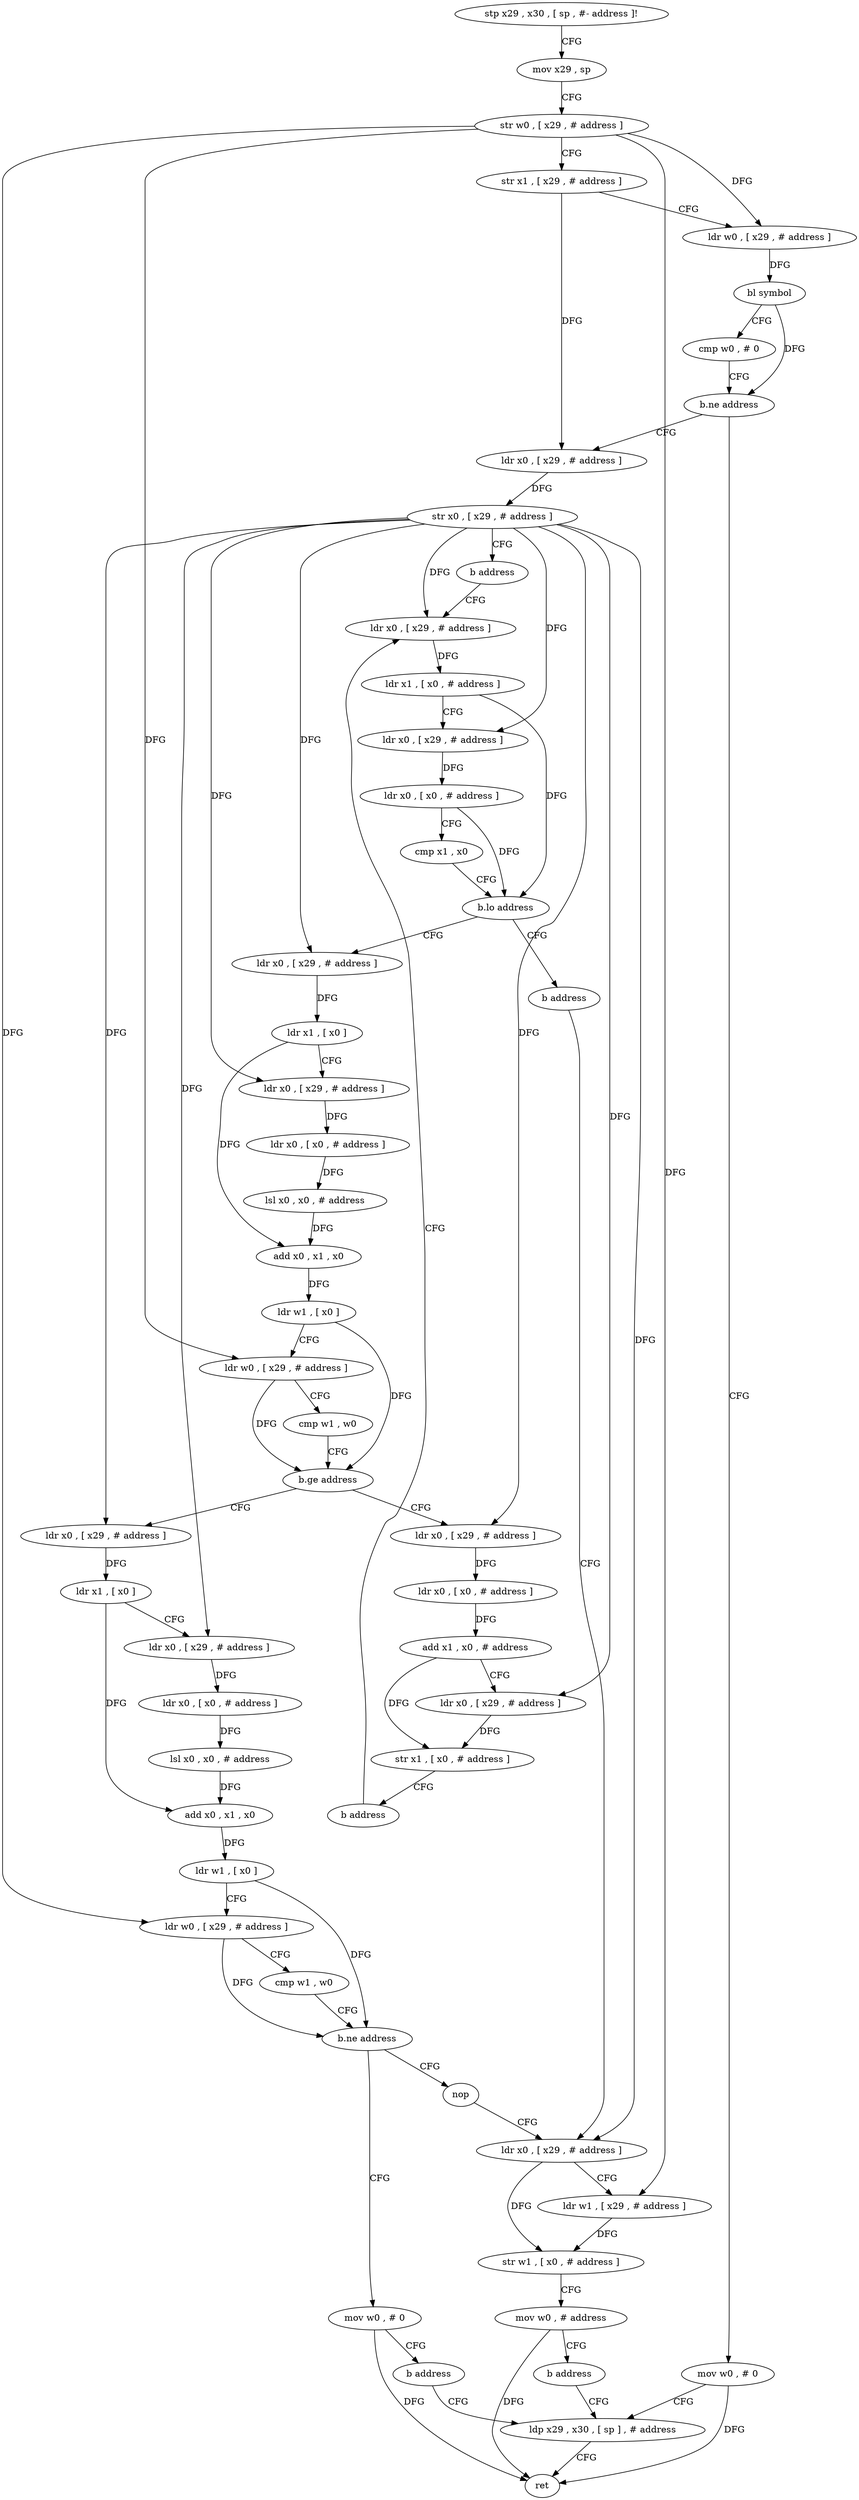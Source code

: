 digraph "func" {
"4290300" [label = "stp x29 , x30 , [ sp , #- address ]!" ]
"4290304" [label = "mov x29 , sp" ]
"4290308" [label = "str w0 , [ x29 , # address ]" ]
"4290312" [label = "str x1 , [ x29 , # address ]" ]
"4290316" [label = "ldr w0 , [ x29 , # address ]" ]
"4290320" [label = "bl symbol" ]
"4290324" [label = "cmp w0 , # 0" ]
"4290328" [label = "b.ne address" ]
"4290508" [label = "mov w0 , # 0" ]
"4290332" [label = "ldr x0 , [ x29 , # address ]" ]
"4290512" [label = "ldp x29 , x30 , [ sp ] , # address" ]
"4290336" [label = "str x0 , [ x29 , # address ]" ]
"4290340" [label = "b address" ]
"4290456" [label = "ldr x0 , [ x29 , # address ]" ]
"4290460" [label = "ldr x1 , [ x0 , # address ]" ]
"4290464" [label = "ldr x0 , [ x29 , # address ]" ]
"4290468" [label = "ldr x0 , [ x0 , # address ]" ]
"4290472" [label = "cmp x1 , x0" ]
"4290476" [label = "b.lo address" ]
"4290344" [label = "ldr x0 , [ x29 , # address ]" ]
"4290480" [label = "b address" ]
"4290348" [label = "ldr x1 , [ x0 ]" ]
"4290352" [label = "ldr x0 , [ x29 , # address ]" ]
"4290356" [label = "ldr x0 , [ x0 , # address ]" ]
"4290360" [label = "lsl x0 , x0 , # address" ]
"4290364" [label = "add x0 , x1 , x0" ]
"4290368" [label = "ldr w1 , [ x0 ]" ]
"4290372" [label = "ldr w0 , [ x29 , # address ]" ]
"4290376" [label = "cmp w1 , w0" ]
"4290380" [label = "b.ge address" ]
"4290408" [label = "ldr x0 , [ x29 , # address ]" ]
"4290384" [label = "ldr x0 , [ x29 , # address ]" ]
"4290488" [label = "ldr x0 , [ x29 , # address ]" ]
"4290412" [label = "ldr x1 , [ x0 ]" ]
"4290416" [label = "ldr x0 , [ x29 , # address ]" ]
"4290420" [label = "ldr x0 , [ x0 , # address ]" ]
"4290424" [label = "lsl x0 , x0 , # address" ]
"4290428" [label = "add x0 , x1 , x0" ]
"4290432" [label = "ldr w1 , [ x0 ]" ]
"4290436" [label = "ldr w0 , [ x29 , # address ]" ]
"4290440" [label = "cmp w1 , w0" ]
"4290444" [label = "b.ne address" ]
"4290484" [label = "nop" ]
"4290448" [label = "mov w0 , # 0" ]
"4290388" [label = "ldr x0 , [ x0 , # address ]" ]
"4290392" [label = "add x1 , x0 , # address" ]
"4290396" [label = "ldr x0 , [ x29 , # address ]" ]
"4290400" [label = "str x1 , [ x0 , # address ]" ]
"4290404" [label = "b address" ]
"4290492" [label = "ldr w1 , [ x29 , # address ]" ]
"4290496" [label = "str w1 , [ x0 , # address ]" ]
"4290500" [label = "mov w0 , # address" ]
"4290504" [label = "b address" ]
"4290452" [label = "b address" ]
"4290516" [label = "ret" ]
"4290300" -> "4290304" [ label = "CFG" ]
"4290304" -> "4290308" [ label = "CFG" ]
"4290308" -> "4290312" [ label = "CFG" ]
"4290308" -> "4290316" [ label = "DFG" ]
"4290308" -> "4290372" [ label = "DFG" ]
"4290308" -> "4290436" [ label = "DFG" ]
"4290308" -> "4290492" [ label = "DFG" ]
"4290312" -> "4290316" [ label = "CFG" ]
"4290312" -> "4290332" [ label = "DFG" ]
"4290316" -> "4290320" [ label = "DFG" ]
"4290320" -> "4290324" [ label = "CFG" ]
"4290320" -> "4290328" [ label = "DFG" ]
"4290324" -> "4290328" [ label = "CFG" ]
"4290328" -> "4290508" [ label = "CFG" ]
"4290328" -> "4290332" [ label = "CFG" ]
"4290508" -> "4290512" [ label = "CFG" ]
"4290508" -> "4290516" [ label = "DFG" ]
"4290332" -> "4290336" [ label = "DFG" ]
"4290512" -> "4290516" [ label = "CFG" ]
"4290336" -> "4290340" [ label = "CFG" ]
"4290336" -> "4290456" [ label = "DFG" ]
"4290336" -> "4290464" [ label = "DFG" ]
"4290336" -> "4290344" [ label = "DFG" ]
"4290336" -> "4290352" [ label = "DFG" ]
"4290336" -> "4290408" [ label = "DFG" ]
"4290336" -> "4290416" [ label = "DFG" ]
"4290336" -> "4290384" [ label = "DFG" ]
"4290336" -> "4290396" [ label = "DFG" ]
"4290336" -> "4290488" [ label = "DFG" ]
"4290340" -> "4290456" [ label = "CFG" ]
"4290456" -> "4290460" [ label = "DFG" ]
"4290460" -> "4290464" [ label = "CFG" ]
"4290460" -> "4290476" [ label = "DFG" ]
"4290464" -> "4290468" [ label = "DFG" ]
"4290468" -> "4290472" [ label = "CFG" ]
"4290468" -> "4290476" [ label = "DFG" ]
"4290472" -> "4290476" [ label = "CFG" ]
"4290476" -> "4290344" [ label = "CFG" ]
"4290476" -> "4290480" [ label = "CFG" ]
"4290344" -> "4290348" [ label = "DFG" ]
"4290480" -> "4290488" [ label = "CFG" ]
"4290348" -> "4290352" [ label = "CFG" ]
"4290348" -> "4290364" [ label = "DFG" ]
"4290352" -> "4290356" [ label = "DFG" ]
"4290356" -> "4290360" [ label = "DFG" ]
"4290360" -> "4290364" [ label = "DFG" ]
"4290364" -> "4290368" [ label = "DFG" ]
"4290368" -> "4290372" [ label = "CFG" ]
"4290368" -> "4290380" [ label = "DFG" ]
"4290372" -> "4290376" [ label = "CFG" ]
"4290372" -> "4290380" [ label = "DFG" ]
"4290376" -> "4290380" [ label = "CFG" ]
"4290380" -> "4290408" [ label = "CFG" ]
"4290380" -> "4290384" [ label = "CFG" ]
"4290408" -> "4290412" [ label = "DFG" ]
"4290384" -> "4290388" [ label = "DFG" ]
"4290488" -> "4290492" [ label = "CFG" ]
"4290488" -> "4290496" [ label = "DFG" ]
"4290412" -> "4290416" [ label = "CFG" ]
"4290412" -> "4290428" [ label = "DFG" ]
"4290416" -> "4290420" [ label = "DFG" ]
"4290420" -> "4290424" [ label = "DFG" ]
"4290424" -> "4290428" [ label = "DFG" ]
"4290428" -> "4290432" [ label = "DFG" ]
"4290432" -> "4290436" [ label = "CFG" ]
"4290432" -> "4290444" [ label = "DFG" ]
"4290436" -> "4290440" [ label = "CFG" ]
"4290436" -> "4290444" [ label = "DFG" ]
"4290440" -> "4290444" [ label = "CFG" ]
"4290444" -> "4290484" [ label = "CFG" ]
"4290444" -> "4290448" [ label = "CFG" ]
"4290484" -> "4290488" [ label = "CFG" ]
"4290448" -> "4290452" [ label = "CFG" ]
"4290448" -> "4290516" [ label = "DFG" ]
"4290388" -> "4290392" [ label = "DFG" ]
"4290392" -> "4290396" [ label = "CFG" ]
"4290392" -> "4290400" [ label = "DFG" ]
"4290396" -> "4290400" [ label = "DFG" ]
"4290400" -> "4290404" [ label = "CFG" ]
"4290404" -> "4290456" [ label = "CFG" ]
"4290492" -> "4290496" [ label = "DFG" ]
"4290496" -> "4290500" [ label = "CFG" ]
"4290500" -> "4290504" [ label = "CFG" ]
"4290500" -> "4290516" [ label = "DFG" ]
"4290504" -> "4290512" [ label = "CFG" ]
"4290452" -> "4290512" [ label = "CFG" ]
}
